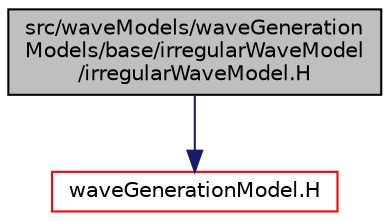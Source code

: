 digraph "src/waveModels/waveGenerationModels/base/irregularWaveModel/irregularWaveModel.H"
{
  bgcolor="transparent";
  edge [fontname="Helvetica",fontsize="10",labelfontname="Helvetica",labelfontsize="10"];
  node [fontname="Helvetica",fontsize="10",shape=record];
  Node1 [label="src/waveModels/waveGeneration\lModels/base/irregularWaveModel\l/irregularWaveModel.H",height=0.2,width=0.4,color="black", fillcolor="grey75", style="filled" fontcolor="black"];
  Node1 -> Node2 [color="midnightblue",fontsize="10",style="solid",fontname="Helvetica"];
  Node2 [label="waveGenerationModel.H",height=0.2,width=0.4,color="red",URL="$waveGenerationModel_8H.html"];
}
